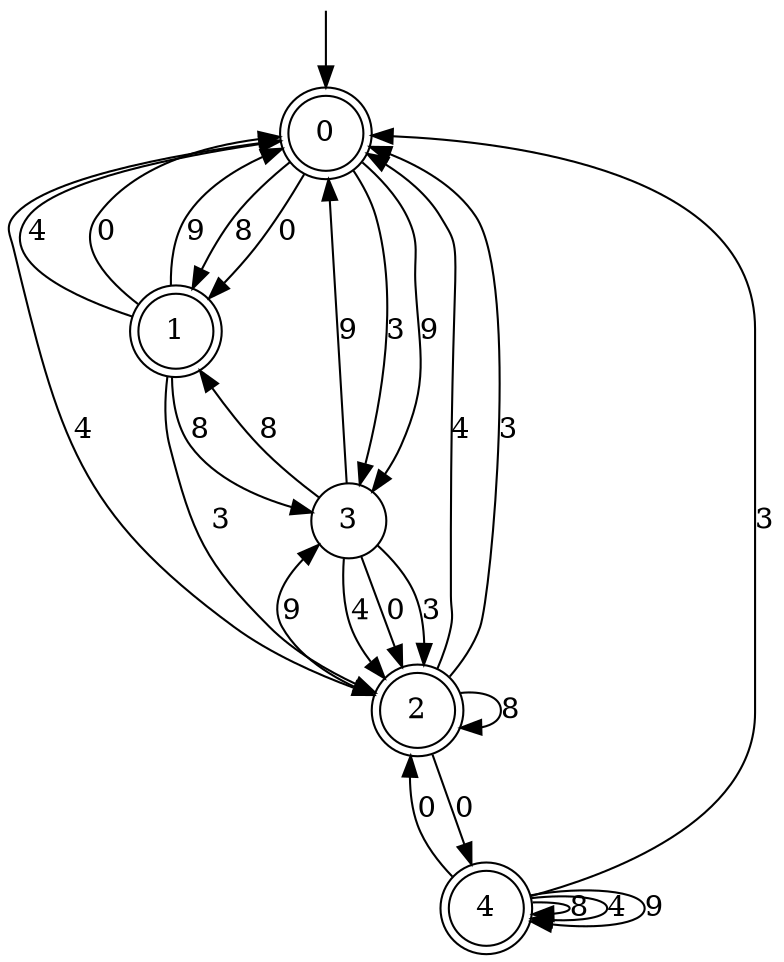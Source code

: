 digraph g {

	s0 [shape="doublecircle" label="0"];
	s1 [shape="doublecircle" label="1"];
	s2 [shape="doublecircle" label="2"];
	s3 [shape="circle" label="3"];
	s4 [shape="doublecircle" label="4"];
	s0 -> s1 [label="8"];
	s0 -> s2 [label="4"];
	s0 -> s1 [label="0"];
	s0 -> s3 [label="3"];
	s0 -> s3 [label="9"];
	s1 -> s3 [label="8"];
	s1 -> s0 [label="4"];
	s1 -> s0 [label="0"];
	s1 -> s2 [label="3"];
	s1 -> s0 [label="9"];
	s2 -> s2 [label="8"];
	s2 -> s0 [label="4"];
	s2 -> s4 [label="0"];
	s2 -> s0 [label="3"];
	s2 -> s3 [label="9"];
	s3 -> s1 [label="8"];
	s3 -> s2 [label="4"];
	s3 -> s2 [label="0"];
	s3 -> s2 [label="3"];
	s3 -> s0 [label="9"];
	s4 -> s4 [label="8"];
	s4 -> s4 [label="4"];
	s4 -> s2 [label="0"];
	s4 -> s0 [label="3"];
	s4 -> s4 [label="9"];

__start0 [label="" shape="none" width="0" height="0"];
__start0 -> s0;

}
